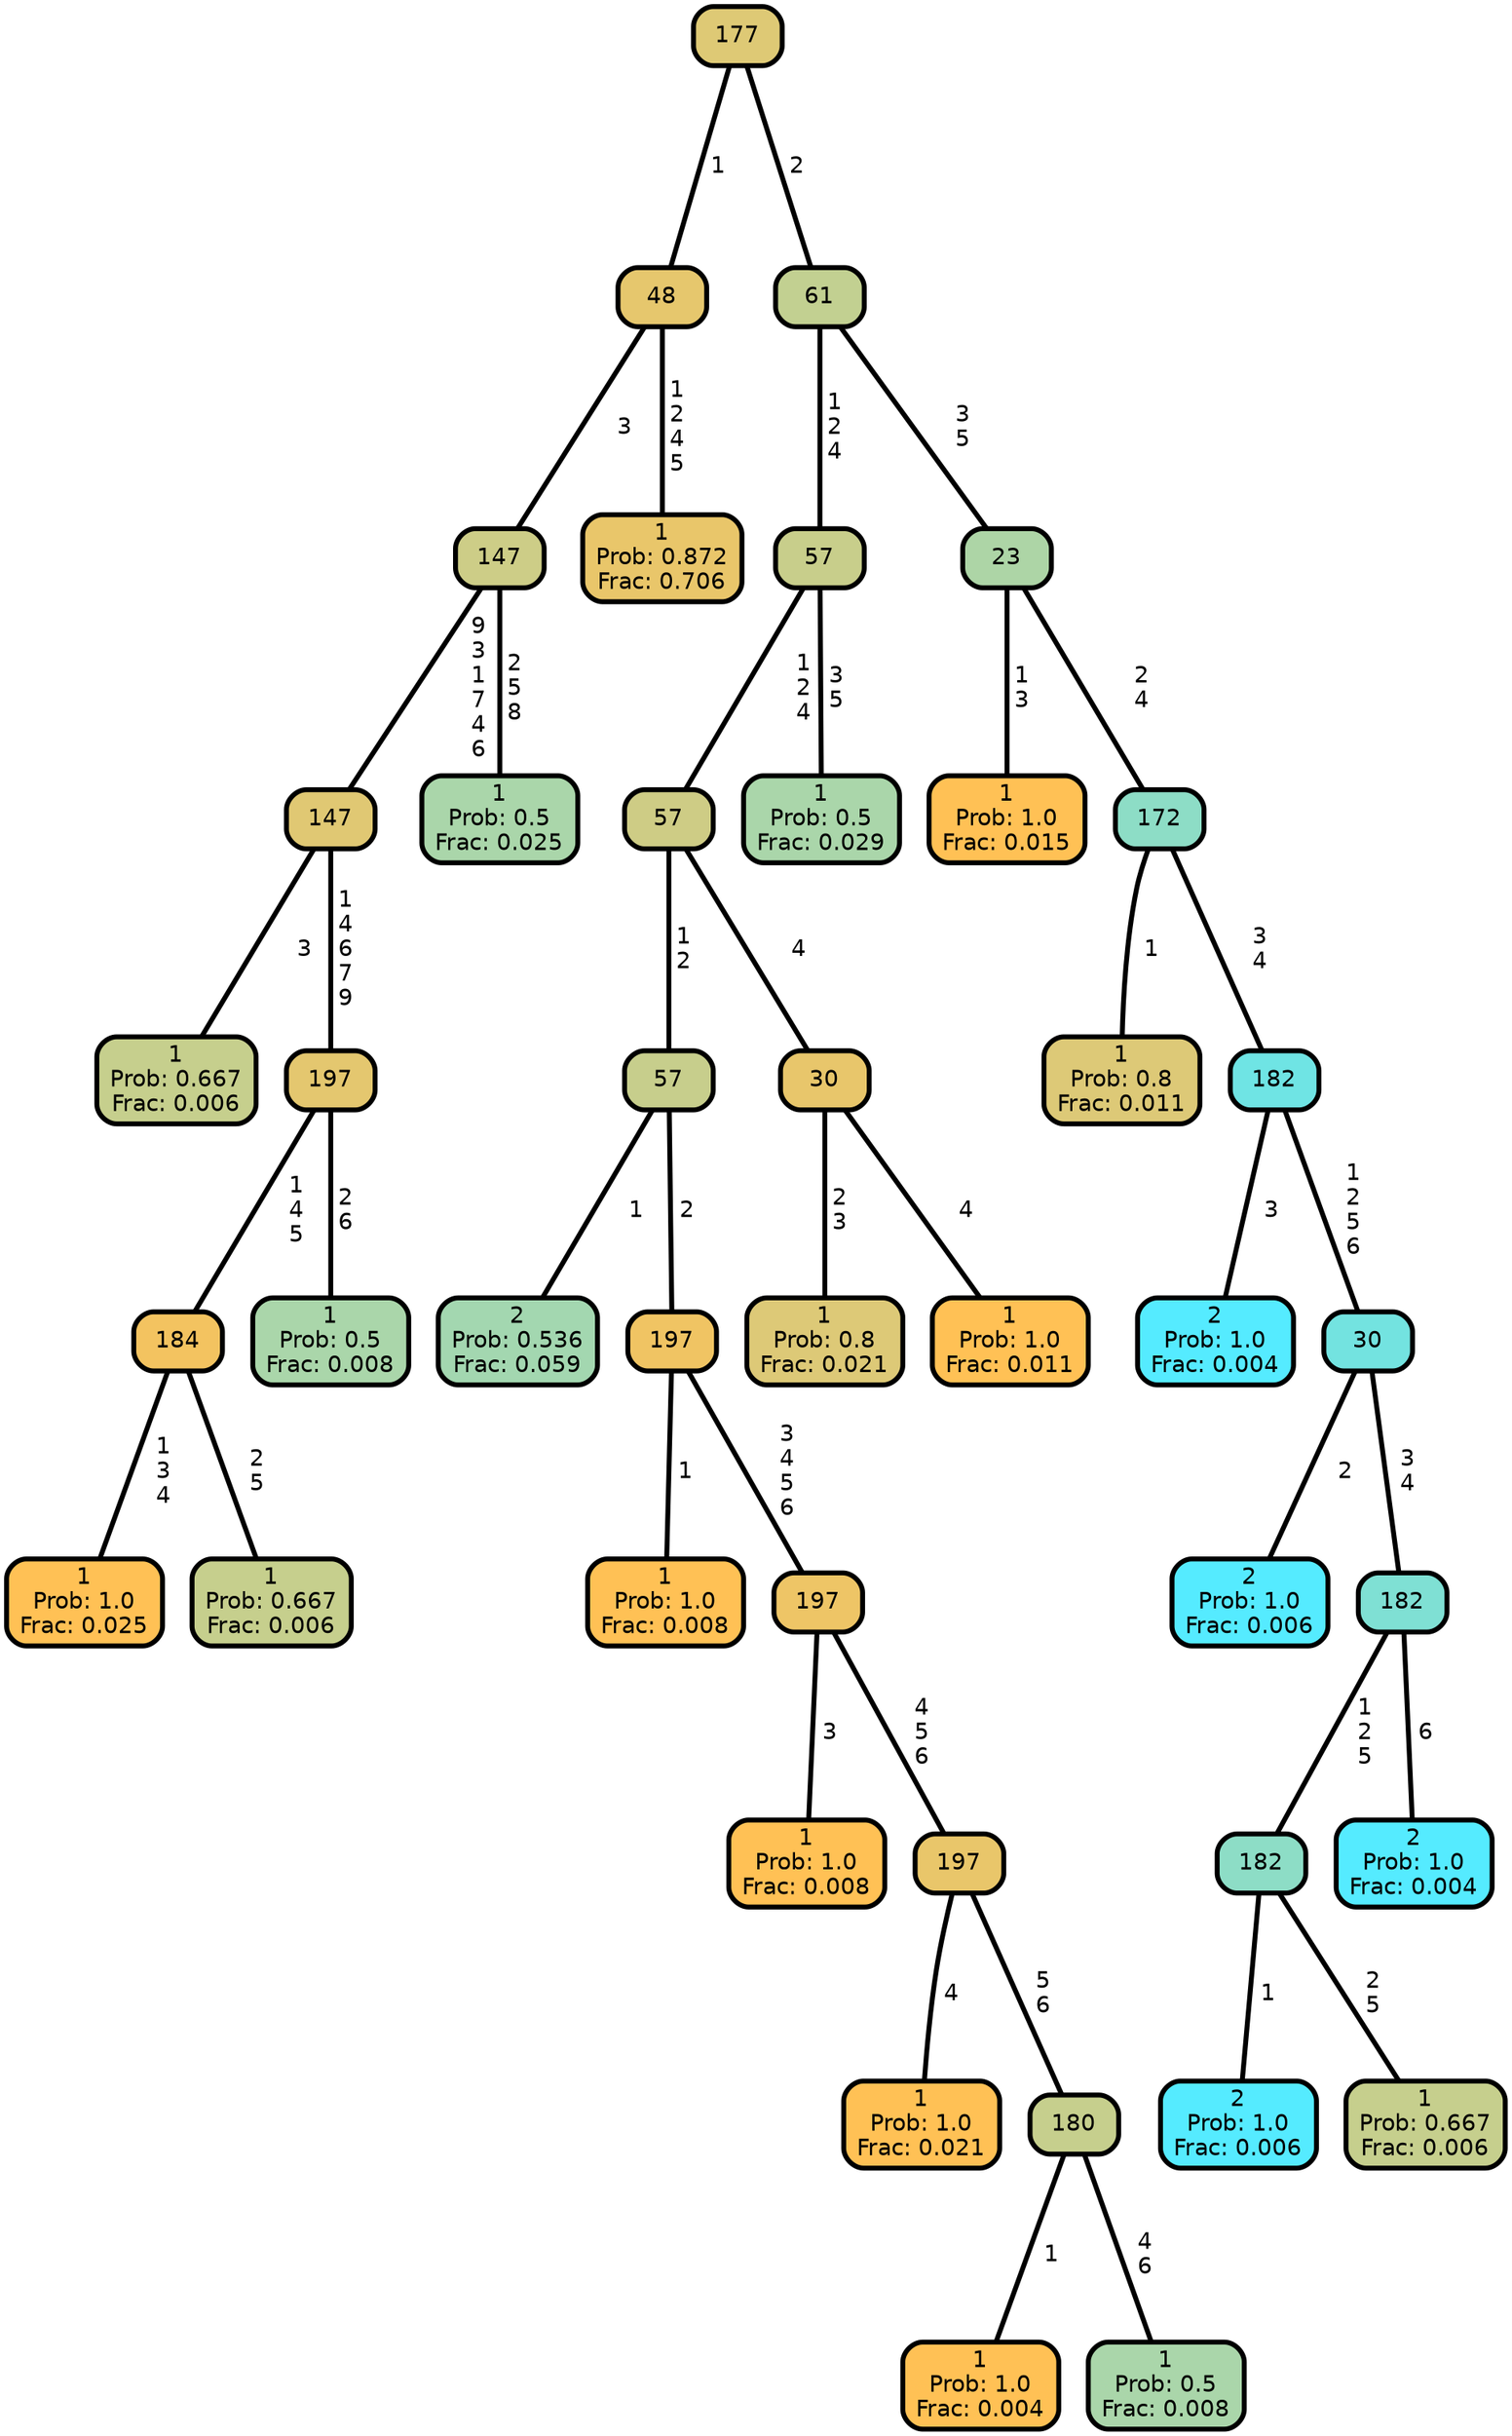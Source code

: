 graph Tree {
node [shape=box, style="filled, rounded",color="black",penwidth="3",fontcolor="black",                 fontname=helvetica] ;
graph [ranksep="0 equally", splines=straight,                 bgcolor=transparent, dpi=200] ;
edge [fontname=helvetica, color=black] ;
0 [label="1
Prob: 0.667
Frac: 0.006", fillcolor="#c6cf8d"] ;
1 [label="147", fillcolor="#e0c873"] ;
2 [label="1
Prob: 1.0
Frac: 0.025", fillcolor="#ffc155"] ;
3 [label="184", fillcolor="#f3c360"] ;
4 [label="1
Prob: 0.667
Frac: 0.006", fillcolor="#c6cf8d"] ;
5 [label="197", fillcolor="#e4c76f"] ;
6 [label="1
Prob: 0.5
Frac: 0.008", fillcolor="#aad6aa"] ;
7 [label="147", fillcolor="#cdcd87"] ;
8 [label="1
Prob: 0.5
Frac: 0.025", fillcolor="#aad6aa"] ;
9 [label="48", fillcolor="#e6c76d"] ;
10 [label="1
Prob: 0.872
Frac: 0.706", fillcolor="#e9c66a"] ;
11 [label="177", fillcolor="#dec975"] ;
12 [label="2
Prob: 0.536
Frac: 0.059", fillcolor="#a3d7b0"] ;
13 [label="57", fillcolor="#c7ce8c"] ;
14 [label="1
Prob: 1.0
Frac: 0.008", fillcolor="#ffc155"] ;
15 [label="197", fillcolor="#f0c463"] ;
16 [label="1
Prob: 1.0
Frac: 0.008", fillcolor="#ffc155"] ;
17 [label="197", fillcolor="#eec566"] ;
18 [label="1
Prob: 1.0
Frac: 0.021", fillcolor="#ffc155"] ;
19 [label="197", fillcolor="#e9c66a"] ;
20 [label="1
Prob: 1.0
Frac: 0.004", fillcolor="#ffc155"] ;
21 [label="180", fillcolor="#c6cf8d"] ;
22 [label="1
Prob: 0.5
Frac: 0.008", fillcolor="#aad6aa"] ;
23 [label="57", fillcolor="#cecc85"] ;
24 [label="1
Prob: 0.8
Frac: 0.021", fillcolor="#ddc977"] ;
25 [label="30", fillcolor="#e8c66b"] ;
26 [label="1
Prob: 1.0
Frac: 0.011", fillcolor="#ffc155"] ;
27 [label="57", fillcolor="#c8ce8b"] ;
28 [label="1
Prob: 0.5
Frac: 0.029", fillcolor="#aad6aa"] ;
29 [label="61", fillcolor="#c2d091"] ;
30 [label="1
Prob: 1.0
Frac: 0.015", fillcolor="#ffc155"] ;
31 [label="23", fillcolor="#add5a6"] ;
32 [label="1
Prob: 0.8
Frac: 0.011", fillcolor="#ddc977"] ;
33 [label="172", fillcolor="#8dddc6"] ;
34 [label="2
Prob: 1.0
Frac: 0.004", fillcolor="#55ebff"] ;
35 [label="182", fillcolor="#6fe4e4"] ;
36 [label="2
Prob: 1.0
Frac: 0.006", fillcolor="#55ebff"] ;
37 [label="30", fillcolor="#73e3e0"] ;
38 [label="2
Prob: 1.0
Frac: 0.006", fillcolor="#55ebff"] ;
39 [label="182", fillcolor="#8dddc6"] ;
40 [label="1
Prob: 0.667
Frac: 0.006", fillcolor="#c6cf8d"] ;
41 [label="182", fillcolor="#7fe0d4"] ;
42 [label="2
Prob: 1.0
Frac: 0.004", fillcolor="#55ebff"] ;
1 -- 0 [label=" 3",penwidth=3] ;
1 -- 5 [label=" 1\n 4\n 6\n 7\n 9",penwidth=3] ;
3 -- 2 [label=" 1\n 3\n 4",penwidth=3] ;
3 -- 4 [label=" 2\n 5",penwidth=3] ;
5 -- 3 [label=" 1\n 4\n 5",penwidth=3] ;
5 -- 6 [label=" 2\n 6",penwidth=3] ;
7 -- 1 [label=" 9\n 3\n 1\n 7\n 4\n 6",penwidth=3] ;
7 -- 8 [label=" 2\n 5\n 8",penwidth=3] ;
9 -- 7 [label=" 3",penwidth=3] ;
9 -- 10 [label=" 1\n 2\n 4\n 5",penwidth=3] ;
11 -- 9 [label=" 1",penwidth=3] ;
11 -- 29 [label=" 2",penwidth=3] ;
13 -- 12 [label=" 1",penwidth=3] ;
13 -- 15 [label=" 2",penwidth=3] ;
15 -- 14 [label=" 1",penwidth=3] ;
15 -- 17 [label=" 3\n 4\n 5\n 6",penwidth=3] ;
17 -- 16 [label=" 3",penwidth=3] ;
17 -- 19 [label=" 4\n 5\n 6",penwidth=3] ;
19 -- 18 [label=" 4",penwidth=3] ;
19 -- 21 [label=" 5\n 6",penwidth=3] ;
21 -- 20 [label=" 1",penwidth=3] ;
21 -- 22 [label=" 4\n 6",penwidth=3] ;
23 -- 13 [label=" 1\n 2",penwidth=3] ;
23 -- 25 [label=" 4",penwidth=3] ;
25 -- 24 [label=" 2\n 3",penwidth=3] ;
25 -- 26 [label=" 4",penwidth=3] ;
27 -- 23 [label=" 1\n 2\n 4",penwidth=3] ;
27 -- 28 [label=" 3\n 5",penwidth=3] ;
29 -- 27 [label=" 1\n 2\n 4",penwidth=3] ;
29 -- 31 [label=" 3\n 5",penwidth=3] ;
31 -- 30 [label=" 1\n 3",penwidth=3] ;
31 -- 33 [label=" 2\n 4",penwidth=3] ;
33 -- 32 [label=" 1",penwidth=3] ;
33 -- 35 [label=" 3\n 4",penwidth=3] ;
35 -- 34 [label=" 3",penwidth=3] ;
35 -- 37 [label=" 1\n 2\n 5\n 6",penwidth=3] ;
37 -- 36 [label=" 2",penwidth=3] ;
37 -- 41 [label=" 3\n 4",penwidth=3] ;
39 -- 38 [label=" 1",penwidth=3] ;
39 -- 40 [label=" 2\n 5",penwidth=3] ;
41 -- 39 [label=" 1\n 2\n 5",penwidth=3] ;
41 -- 42 [label=" 6",penwidth=3] ;
{rank = same;}}